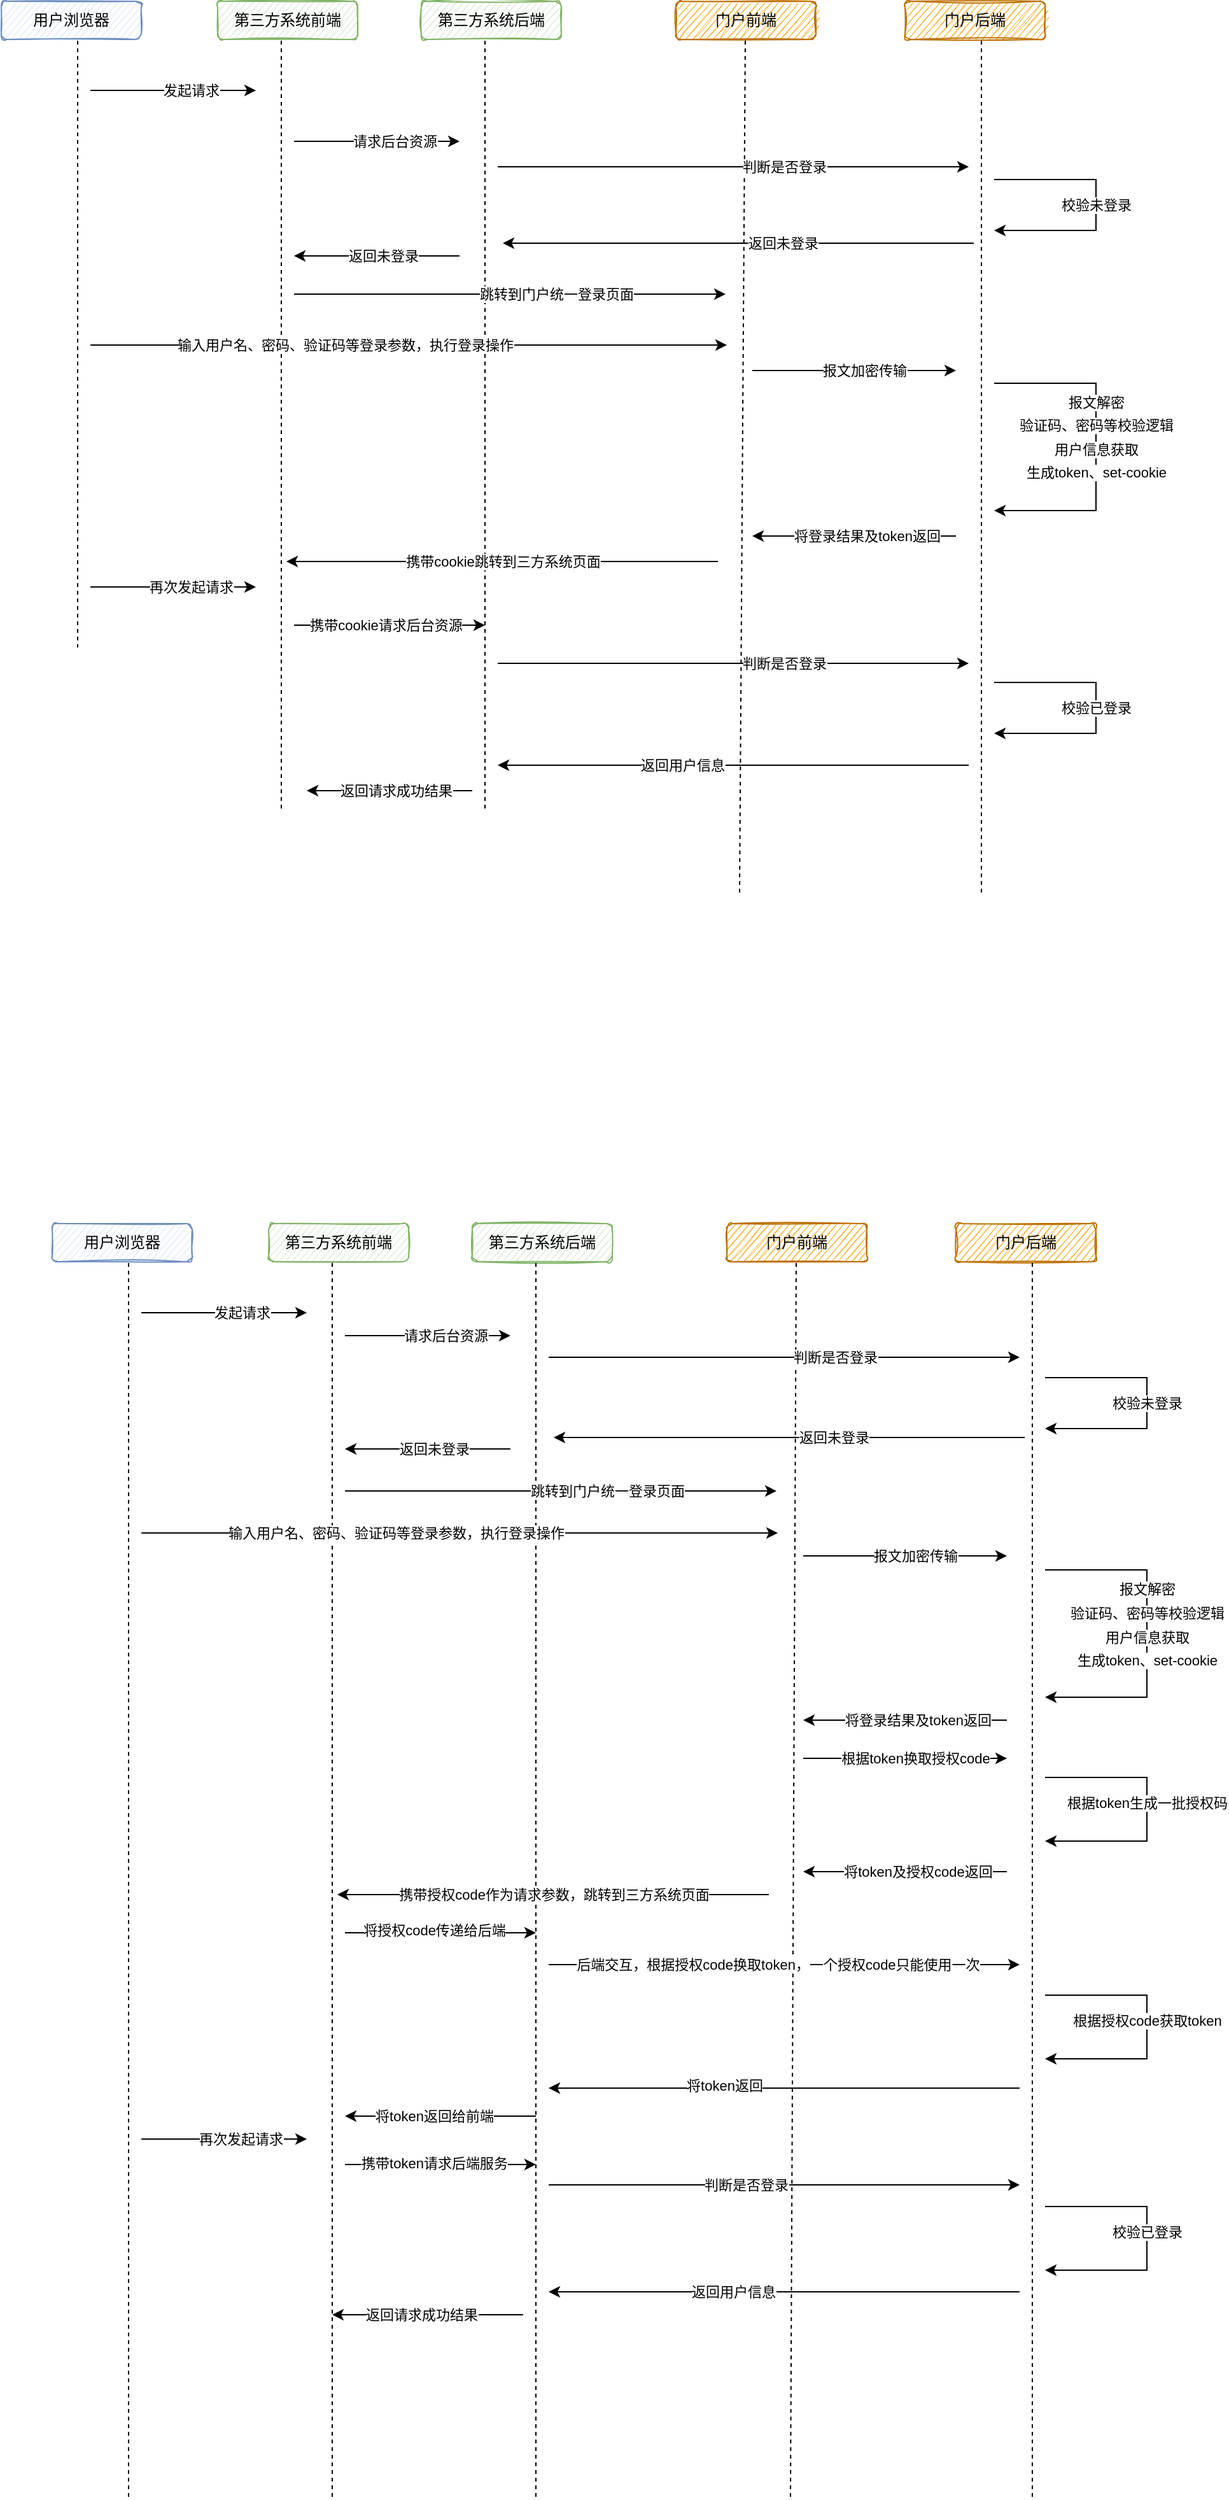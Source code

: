 <mxfile version="17.5.1" type="github">
  <diagram id="qwesRJrQPzrUk3mx8Mlb" name="第 1 页">
    <mxGraphModel dx="1851" dy="1178" grid="1" gridSize="10" guides="1" tooltips="1" connect="1" arrows="1" fold="1" page="1" pageScale="1" pageWidth="827" pageHeight="1169" math="0" shadow="0">
      <root>
        <mxCell id="0" />
        <mxCell id="1" parent="0" />
        <mxCell id="J2RxIgM9Oz-v4wJNutJW-1" value="用户浏览器" style="whiteSpace=wrap;html=1;glass=0;shadow=0;fillColor=#dae8fc;strokeColor=#6c8ebf;gradientColor=none;rounded=1;sketch=1;" vertex="1" parent="1">
          <mxGeometry x="20" y="50" width="110" height="30" as="geometry" />
        </mxCell>
        <mxCell id="J2RxIgM9Oz-v4wJNutJW-2" value="第三方系统前端" style="whiteSpace=wrap;html=1;glass=0;shadow=0;fillColor=#d5e8d4;strokeColor=#82b366;rounded=1;sketch=1;" vertex="1" parent="1">
          <mxGeometry x="190" y="50" width="110" height="30" as="geometry" />
        </mxCell>
        <mxCell id="J2RxIgM9Oz-v4wJNutJW-3" value="第三方系统后端" style="whiteSpace=wrap;html=1;glass=0;shadow=0;fillColor=#d5e8d4;strokeColor=#82b366;rounded=1;sketch=1;" vertex="1" parent="1">
          <mxGeometry x="350" y="50" width="110" height="30" as="geometry" />
        </mxCell>
        <mxCell id="J2RxIgM9Oz-v4wJNutJW-4" value="门户前端" style="whiteSpace=wrap;html=1;glass=0;shadow=0;fillColor=#f0a30a;strokeColor=#BD7000;rounded=1;sketch=1;fontColor=#000000;" vertex="1" parent="1">
          <mxGeometry x="550" y="50" width="110" height="30" as="geometry" />
        </mxCell>
        <mxCell id="J2RxIgM9Oz-v4wJNutJW-5" value="门户后端" style="whiteSpace=wrap;html=1;glass=0;shadow=0;fillColor=#f0a30a;strokeColor=#BD7000;rounded=1;sketch=1;fontColor=#000000;" vertex="1" parent="1">
          <mxGeometry x="730" y="50" width="110" height="30" as="geometry" />
        </mxCell>
        <mxCell id="J2RxIgM9Oz-v4wJNutJW-6" value="" style="endArrow=none;dashed=1;html=1;rounded=0;" edge="1" parent="1">
          <mxGeometry width="50" height="50" relative="1" as="geometry">
            <mxPoint x="240" y="750" as="sourcePoint" />
            <mxPoint x="240" y="80" as="targetPoint" />
          </mxGeometry>
        </mxCell>
        <mxCell id="J2RxIgM9Oz-v4wJNutJW-7" value="" style="endArrow=none;dashed=1;html=1;rounded=0;" edge="1" parent="1">
          <mxGeometry width="50" height="50" relative="1" as="geometry">
            <mxPoint x="80" y="750" as="sourcePoint" />
            <mxPoint x="80" y="80" as="targetPoint" />
          </mxGeometry>
        </mxCell>
        <mxCell id="J2RxIgM9Oz-v4wJNutJW-8" value="" style="endArrow=classic;html=1;rounded=0;" edge="1" parent="1">
          <mxGeometry width="50" height="50" relative="1" as="geometry">
            <mxPoint x="90" y="120" as="sourcePoint" />
            <mxPoint x="220" y="120" as="targetPoint" />
          </mxGeometry>
        </mxCell>
        <mxCell id="J2RxIgM9Oz-v4wJNutJW-9" value="发起请求" style="edgeLabel;html=1;align=center;verticalAlign=middle;resizable=0;points=[];" vertex="1" connectable="0" parent="J2RxIgM9Oz-v4wJNutJW-8">
          <mxGeometry x="0.215" relative="1" as="geometry">
            <mxPoint as="offset" />
          </mxGeometry>
        </mxCell>
        <mxCell id="J2RxIgM9Oz-v4wJNutJW-10" value="" style="endArrow=none;dashed=1;html=1;rounded=0;" edge="1" parent="1">
          <mxGeometry width="50" height="50" relative="1" as="geometry">
            <mxPoint x="400" y="750" as="sourcePoint" />
            <mxPoint x="400" y="80" as="targetPoint" />
          </mxGeometry>
        </mxCell>
        <mxCell id="J2RxIgM9Oz-v4wJNutJW-11" value="" style="endArrow=classic;html=1;rounded=0;" edge="1" parent="1">
          <mxGeometry width="50" height="50" relative="1" as="geometry">
            <mxPoint x="250" y="160" as="sourcePoint" />
            <mxPoint x="380" y="160" as="targetPoint" />
          </mxGeometry>
        </mxCell>
        <mxCell id="J2RxIgM9Oz-v4wJNutJW-12" value="请求后台资源" style="edgeLabel;html=1;align=center;verticalAlign=middle;resizable=0;points=[];" vertex="1" connectable="0" parent="J2RxIgM9Oz-v4wJNutJW-11">
          <mxGeometry x="0.215" relative="1" as="geometry">
            <mxPoint as="offset" />
          </mxGeometry>
        </mxCell>
        <mxCell id="J2RxIgM9Oz-v4wJNutJW-13" value="" style="endArrow=none;dashed=1;html=1;rounded=0;" edge="1" parent="1">
          <mxGeometry width="50" height="50" relative="1" as="geometry">
            <mxPoint x="600" y="750" as="sourcePoint" />
            <mxPoint x="604.5" y="80" as="targetPoint" />
          </mxGeometry>
        </mxCell>
        <mxCell id="J2RxIgM9Oz-v4wJNutJW-14" value="" style="endArrow=none;dashed=1;html=1;rounded=0;" edge="1" parent="1">
          <mxGeometry width="50" height="50" relative="1" as="geometry">
            <mxPoint x="790" y="750" as="sourcePoint" />
            <mxPoint x="790" y="80" as="targetPoint" />
          </mxGeometry>
        </mxCell>
        <mxCell id="J2RxIgM9Oz-v4wJNutJW-17" value="" style="endArrow=classic;html=1;rounded=0;" edge="1" parent="1">
          <mxGeometry width="50" height="50" relative="1" as="geometry">
            <mxPoint x="410" y="180" as="sourcePoint" />
            <mxPoint x="780" y="180" as="targetPoint" />
          </mxGeometry>
        </mxCell>
        <mxCell id="J2RxIgM9Oz-v4wJNutJW-18" value="判断是否登录" style="edgeLabel;html=1;align=center;verticalAlign=middle;resizable=0;points=[];" vertex="1" connectable="0" parent="J2RxIgM9Oz-v4wJNutJW-17">
          <mxGeometry x="0.215" relative="1" as="geometry">
            <mxPoint as="offset" />
          </mxGeometry>
        </mxCell>
        <mxCell id="J2RxIgM9Oz-v4wJNutJW-21" value="" style="endArrow=classic;html=1;rounded=0;" edge="1" parent="1">
          <mxGeometry width="50" height="50" relative="1" as="geometry">
            <mxPoint x="784" y="240" as="sourcePoint" />
            <mxPoint x="414" y="240" as="targetPoint" />
          </mxGeometry>
        </mxCell>
        <mxCell id="J2RxIgM9Oz-v4wJNutJW-22" value="返回未登录" style="edgeLabel;html=1;align=center;verticalAlign=middle;resizable=0;points=[];" vertex="1" connectable="0" parent="J2RxIgM9Oz-v4wJNutJW-21">
          <mxGeometry x="0.215" relative="1" as="geometry">
            <mxPoint x="75" as="offset" />
          </mxGeometry>
        </mxCell>
        <mxCell id="J2RxIgM9Oz-v4wJNutJW-23" value="" style="endArrow=classic;html=1;rounded=0;" edge="1" parent="1">
          <mxGeometry width="50" height="50" relative="1" as="geometry">
            <mxPoint x="380" y="250" as="sourcePoint" />
            <mxPoint x="250" y="250" as="targetPoint" />
          </mxGeometry>
        </mxCell>
        <mxCell id="J2RxIgM9Oz-v4wJNutJW-24" value="返回未登录" style="edgeLabel;html=1;align=center;verticalAlign=middle;resizable=0;points=[];" vertex="1" connectable="0" parent="J2RxIgM9Oz-v4wJNutJW-23">
          <mxGeometry x="0.215" relative="1" as="geometry">
            <mxPoint x="19" as="offset" />
          </mxGeometry>
        </mxCell>
        <mxCell id="J2RxIgM9Oz-v4wJNutJW-25" value="" style="endArrow=classic;html=1;rounded=0;" edge="1" parent="1">
          <mxGeometry width="50" height="50" relative="1" as="geometry">
            <mxPoint x="250" y="280" as="sourcePoint" />
            <mxPoint x="589" y="280" as="targetPoint" />
          </mxGeometry>
        </mxCell>
        <mxCell id="J2RxIgM9Oz-v4wJNutJW-26" value="跳转到门户统一登录页面" style="edgeLabel;html=1;align=center;verticalAlign=middle;resizable=0;points=[];" vertex="1" connectable="0" parent="J2RxIgM9Oz-v4wJNutJW-25">
          <mxGeometry x="0.215" relative="1" as="geometry">
            <mxPoint as="offset" />
          </mxGeometry>
        </mxCell>
        <mxCell id="J2RxIgM9Oz-v4wJNutJW-27" value="" style="endArrow=classic;html=1;rounded=0;" edge="1" parent="1">
          <mxGeometry width="50" height="50" relative="1" as="geometry">
            <mxPoint x="90" y="320" as="sourcePoint" />
            <mxPoint x="590" y="320" as="targetPoint" />
          </mxGeometry>
        </mxCell>
        <mxCell id="J2RxIgM9Oz-v4wJNutJW-28" value="输入用户名、密码、验证码等登录参数，执行登录操作" style="edgeLabel;html=1;align=center;verticalAlign=middle;resizable=0;points=[];" vertex="1" connectable="0" parent="J2RxIgM9Oz-v4wJNutJW-27">
          <mxGeometry x="0.215" relative="1" as="geometry">
            <mxPoint x="-104" as="offset" />
          </mxGeometry>
        </mxCell>
        <mxCell id="J2RxIgM9Oz-v4wJNutJW-29" value="" style="endArrow=classic;html=1;rounded=0;" edge="1" parent="1">
          <mxGeometry width="50" height="50" relative="1" as="geometry">
            <mxPoint x="610" y="340" as="sourcePoint" />
            <mxPoint x="770" y="340" as="targetPoint" />
          </mxGeometry>
        </mxCell>
        <mxCell id="J2RxIgM9Oz-v4wJNutJW-30" value="报文加密传输" style="edgeLabel;html=1;align=center;verticalAlign=middle;resizable=0;points=[];" vertex="1" connectable="0" parent="J2RxIgM9Oz-v4wJNutJW-29">
          <mxGeometry x="0.215" relative="1" as="geometry">
            <mxPoint x="-9" as="offset" />
          </mxGeometry>
        </mxCell>
        <mxCell id="J2RxIgM9Oz-v4wJNutJW-34" value="" style="endArrow=classic;html=1;rounded=0;edgeStyle=elbowEdgeStyle;" edge="1" parent="1">
          <mxGeometry width="50" height="50" relative="1" as="geometry">
            <mxPoint x="800" y="190" as="sourcePoint" />
            <mxPoint x="800" y="230" as="targetPoint" />
            <Array as="points">
              <mxPoint x="880" y="210" />
            </Array>
          </mxGeometry>
        </mxCell>
        <mxCell id="J2RxIgM9Oz-v4wJNutJW-35" value="校验未登录" style="edgeLabel;html=1;align=center;verticalAlign=middle;resizable=0;points=[];" vertex="1" connectable="0" parent="J2RxIgM9Oz-v4wJNutJW-34">
          <mxGeometry x="-0.52" y="-2" relative="1" as="geometry">
            <mxPoint x="32" y="18" as="offset" />
          </mxGeometry>
        </mxCell>
        <mxCell id="J2RxIgM9Oz-v4wJNutJW-36" value="" style="endArrow=classic;html=1;rounded=0;edgeStyle=elbowEdgeStyle;" edge="1" parent="1">
          <mxGeometry width="50" height="50" relative="1" as="geometry">
            <mxPoint x="800" y="350" as="sourcePoint" />
            <mxPoint x="800" y="450" as="targetPoint" />
            <Array as="points">
              <mxPoint x="880" y="370" />
            </Array>
          </mxGeometry>
        </mxCell>
        <mxCell id="J2RxIgM9Oz-v4wJNutJW-38" value="报文解密" style="edgeLabel;html=1;align=center;verticalAlign=middle;resizable=0;points=[];" vertex="1" connectable="0" parent="J2RxIgM9Oz-v4wJNutJW-36">
          <mxGeometry x="-0.269" y="-2" relative="1" as="geometry">
            <mxPoint x="2" as="offset" />
          </mxGeometry>
        </mxCell>
        <mxCell id="J2RxIgM9Oz-v4wJNutJW-39" value="验证码、密码等校验逻辑" style="edgeLabel;html=1;align=center;verticalAlign=middle;resizable=0;points=[];" vertex="1" connectable="0" parent="1">
          <mxGeometry x="880" y="383" as="geometry" />
        </mxCell>
        <mxCell id="J2RxIgM9Oz-v4wJNutJW-40" value="用户信息获取" style="edgeLabel;html=1;align=center;verticalAlign=middle;resizable=0;points=[];" vertex="1" connectable="0" parent="1">
          <mxGeometry x="880" y="402" as="geometry" />
        </mxCell>
        <mxCell id="J2RxIgM9Oz-v4wJNutJW-41" value="生成token、set-cookie" style="edgeLabel;html=1;align=center;verticalAlign=middle;resizable=0;points=[];" vertex="1" connectable="0" parent="1">
          <mxGeometry x="880" y="420" as="geometry" />
        </mxCell>
        <mxCell id="J2RxIgM9Oz-v4wJNutJW-42" value="" style="endArrow=classic;html=1;rounded=0;" edge="1" parent="1">
          <mxGeometry width="50" height="50" relative="1" as="geometry">
            <mxPoint x="770" y="470" as="sourcePoint" />
            <mxPoint x="610" y="470" as="targetPoint" />
          </mxGeometry>
        </mxCell>
        <mxCell id="J2RxIgM9Oz-v4wJNutJW-43" value="将登录结果及token返回" style="edgeLabel;html=1;align=center;verticalAlign=middle;resizable=0;points=[];" vertex="1" connectable="0" parent="J2RxIgM9Oz-v4wJNutJW-42">
          <mxGeometry x="0.215" relative="1" as="geometry">
            <mxPoint x="27" as="offset" />
          </mxGeometry>
        </mxCell>
        <mxCell id="J2RxIgM9Oz-v4wJNutJW-46" value="" style="endArrow=classic;html=1;rounded=0;" edge="1" parent="1">
          <mxGeometry width="50" height="50" relative="1" as="geometry">
            <mxPoint x="583" y="490" as="sourcePoint" />
            <mxPoint x="244" y="490" as="targetPoint" />
          </mxGeometry>
        </mxCell>
        <mxCell id="J2RxIgM9Oz-v4wJNutJW-47" value="携带cookie跳转到三方系统页面" style="edgeLabel;html=1;align=center;verticalAlign=middle;resizable=0;points=[];" vertex="1" connectable="0" parent="J2RxIgM9Oz-v4wJNutJW-46">
          <mxGeometry x="0.215" relative="1" as="geometry">
            <mxPoint x="37" as="offset" />
          </mxGeometry>
        </mxCell>
        <mxCell id="J2RxIgM9Oz-v4wJNutJW-48" value="" style="endArrow=classic;html=1;rounded=0;" edge="1" parent="1">
          <mxGeometry width="50" height="50" relative="1" as="geometry">
            <mxPoint x="90" y="510" as="sourcePoint" />
            <mxPoint x="220" y="510" as="targetPoint" />
          </mxGeometry>
        </mxCell>
        <mxCell id="J2RxIgM9Oz-v4wJNutJW-49" value="再次发起请求" style="edgeLabel;html=1;align=center;verticalAlign=middle;resizable=0;points=[];" vertex="1" connectable="0" parent="J2RxIgM9Oz-v4wJNutJW-48">
          <mxGeometry x="0.215" relative="1" as="geometry">
            <mxPoint as="offset" />
          </mxGeometry>
        </mxCell>
        <mxCell id="J2RxIgM9Oz-v4wJNutJW-52" value="" style="endArrow=classic;html=1;rounded=0;" edge="1" parent="1">
          <mxGeometry width="50" height="50" relative="1" as="geometry">
            <mxPoint x="250" y="540" as="sourcePoint" />
            <mxPoint x="400" y="540" as="targetPoint" />
          </mxGeometry>
        </mxCell>
        <mxCell id="J2RxIgM9Oz-v4wJNutJW-53" value="携带cookie请求后台资源" style="edgeLabel;html=1;align=center;verticalAlign=middle;resizable=0;points=[];" vertex="1" connectable="0" parent="J2RxIgM9Oz-v4wJNutJW-52">
          <mxGeometry x="0.215" relative="1" as="geometry">
            <mxPoint x="-19" as="offset" />
          </mxGeometry>
        </mxCell>
        <mxCell id="J2RxIgM9Oz-v4wJNutJW-54" value="" style="endArrow=classic;html=1;rounded=0;" edge="1" parent="1">
          <mxGeometry width="50" height="50" relative="1" as="geometry">
            <mxPoint x="410" y="570" as="sourcePoint" />
            <mxPoint x="780" y="570" as="targetPoint" />
          </mxGeometry>
        </mxCell>
        <mxCell id="J2RxIgM9Oz-v4wJNutJW-55" value="判断是否登录" style="edgeLabel;html=1;align=center;verticalAlign=middle;resizable=0;points=[];" vertex="1" connectable="0" parent="J2RxIgM9Oz-v4wJNutJW-54">
          <mxGeometry x="0.215" relative="1" as="geometry">
            <mxPoint as="offset" />
          </mxGeometry>
        </mxCell>
        <mxCell id="J2RxIgM9Oz-v4wJNutJW-56" value="" style="endArrow=classic;html=1;rounded=0;edgeStyle=elbowEdgeStyle;" edge="1" parent="1">
          <mxGeometry width="50" height="50" relative="1" as="geometry">
            <mxPoint x="800" y="585" as="sourcePoint" />
            <mxPoint x="800" y="625" as="targetPoint" />
            <Array as="points">
              <mxPoint x="880" y="605" />
            </Array>
          </mxGeometry>
        </mxCell>
        <mxCell id="J2RxIgM9Oz-v4wJNutJW-57" value="校验已登录" style="edgeLabel;html=1;align=center;verticalAlign=middle;resizable=0;points=[];" vertex="1" connectable="0" parent="J2RxIgM9Oz-v4wJNutJW-56">
          <mxGeometry x="-0.52" y="-2" relative="1" as="geometry">
            <mxPoint x="32" y="18" as="offset" />
          </mxGeometry>
        </mxCell>
        <mxCell id="J2RxIgM9Oz-v4wJNutJW-59" value="" style="endArrow=classic;html=1;rounded=0;" edge="1" parent="1">
          <mxGeometry width="50" height="50" relative="1" as="geometry">
            <mxPoint x="780" y="650" as="sourcePoint" />
            <mxPoint x="410" y="650" as="targetPoint" />
          </mxGeometry>
        </mxCell>
        <mxCell id="J2RxIgM9Oz-v4wJNutJW-60" value="返回用户信息" style="edgeLabel;html=1;align=center;verticalAlign=middle;resizable=0;points=[];" vertex="1" connectable="0" parent="J2RxIgM9Oz-v4wJNutJW-59">
          <mxGeometry x="0.215" relative="1" as="geometry">
            <mxPoint as="offset" />
          </mxGeometry>
        </mxCell>
        <mxCell id="J2RxIgM9Oz-v4wJNutJW-61" value="" style="endArrow=classic;html=1;rounded=0;" edge="1" parent="1">
          <mxGeometry width="50" height="50" relative="1" as="geometry">
            <mxPoint x="390" y="670" as="sourcePoint" />
            <mxPoint x="260" y="670" as="targetPoint" />
          </mxGeometry>
        </mxCell>
        <mxCell id="J2RxIgM9Oz-v4wJNutJW-62" value="返回请求成功结果" style="edgeLabel;html=1;align=center;verticalAlign=middle;resizable=0;points=[];" vertex="1" connectable="0" parent="J2RxIgM9Oz-v4wJNutJW-61">
          <mxGeometry x="0.215" relative="1" as="geometry">
            <mxPoint x="19" as="offset" />
          </mxGeometry>
        </mxCell>
        <mxCell id="J2RxIgM9Oz-v4wJNutJW-64" value="用户浏览器" style="whiteSpace=wrap;html=1;glass=0;shadow=0;fillColor=#dae8fc;strokeColor=#6c8ebf;gradientColor=none;rounded=1;sketch=1;" vertex="1" parent="1">
          <mxGeometry x="60" y="1010" width="110" height="30" as="geometry" />
        </mxCell>
        <mxCell id="J2RxIgM9Oz-v4wJNutJW-65" value="第三方系统前端" style="whiteSpace=wrap;html=1;glass=0;shadow=0;fillColor=#d5e8d4;strokeColor=#82b366;rounded=1;sketch=1;" vertex="1" parent="1">
          <mxGeometry x="230" y="1010" width="110" height="30" as="geometry" />
        </mxCell>
        <mxCell id="J2RxIgM9Oz-v4wJNutJW-66" value="第三方系统后端" style="whiteSpace=wrap;html=1;glass=0;shadow=0;fillColor=#d5e8d4;strokeColor=#82b366;rounded=1;sketch=1;" vertex="1" parent="1">
          <mxGeometry x="390" y="1010" width="110" height="30" as="geometry" />
        </mxCell>
        <mxCell id="J2RxIgM9Oz-v4wJNutJW-67" value="门户前端" style="whiteSpace=wrap;html=1;glass=0;shadow=0;fillColor=#f0a30a;strokeColor=#BD7000;rounded=1;sketch=1;fontColor=#000000;" vertex="1" parent="1">
          <mxGeometry x="590" y="1010" width="110" height="30" as="geometry" />
        </mxCell>
        <mxCell id="J2RxIgM9Oz-v4wJNutJW-68" value="门户后端" style="whiteSpace=wrap;html=1;glass=0;shadow=0;fillColor=#f0a30a;strokeColor=#BD7000;rounded=1;sketch=1;fontColor=#000000;" vertex="1" parent="1">
          <mxGeometry x="770" y="1010" width="110" height="30" as="geometry" />
        </mxCell>
        <mxCell id="J2RxIgM9Oz-v4wJNutJW-69" value="" style="endArrow=none;dashed=1;html=1;rounded=0;" edge="1" parent="1">
          <mxGeometry width="50" height="50" relative="1" as="geometry">
            <mxPoint x="280" y="2010" as="sourcePoint" />
            <mxPoint x="280" y="1040" as="targetPoint" />
          </mxGeometry>
        </mxCell>
        <mxCell id="J2RxIgM9Oz-v4wJNutJW-70" value="" style="endArrow=none;dashed=1;html=1;rounded=0;" edge="1" parent="1">
          <mxGeometry width="50" height="50" relative="1" as="geometry">
            <mxPoint x="120" y="2010" as="sourcePoint" />
            <mxPoint x="120" y="1040" as="targetPoint" />
          </mxGeometry>
        </mxCell>
        <mxCell id="J2RxIgM9Oz-v4wJNutJW-71" value="" style="endArrow=classic;html=1;rounded=0;" edge="1" parent="1">
          <mxGeometry width="50" height="50" relative="1" as="geometry">
            <mxPoint x="130" y="1080" as="sourcePoint" />
            <mxPoint x="260" y="1080" as="targetPoint" />
          </mxGeometry>
        </mxCell>
        <mxCell id="J2RxIgM9Oz-v4wJNutJW-72" value="发起请求" style="edgeLabel;html=1;align=center;verticalAlign=middle;resizable=0;points=[];" vertex="1" connectable="0" parent="J2RxIgM9Oz-v4wJNutJW-71">
          <mxGeometry x="0.215" relative="1" as="geometry">
            <mxPoint as="offset" />
          </mxGeometry>
        </mxCell>
        <mxCell id="J2RxIgM9Oz-v4wJNutJW-73" value="" style="endArrow=none;dashed=1;html=1;rounded=0;" edge="1" parent="1">
          <mxGeometry width="50" height="50" relative="1" as="geometry">
            <mxPoint x="440" y="2010" as="sourcePoint" />
            <mxPoint x="440" y="1040" as="targetPoint" />
          </mxGeometry>
        </mxCell>
        <mxCell id="J2RxIgM9Oz-v4wJNutJW-74" value="" style="endArrow=classic;html=1;rounded=0;" edge="1" parent="1">
          <mxGeometry width="50" height="50" relative="1" as="geometry">
            <mxPoint x="290" y="1098" as="sourcePoint" />
            <mxPoint x="420" y="1098" as="targetPoint" />
          </mxGeometry>
        </mxCell>
        <mxCell id="J2RxIgM9Oz-v4wJNutJW-75" value="请求后台资源" style="edgeLabel;html=1;align=center;verticalAlign=middle;resizable=0;points=[];" vertex="1" connectable="0" parent="J2RxIgM9Oz-v4wJNutJW-74">
          <mxGeometry x="0.215" relative="1" as="geometry">
            <mxPoint as="offset" />
          </mxGeometry>
        </mxCell>
        <mxCell id="J2RxIgM9Oz-v4wJNutJW-76" value="" style="endArrow=none;dashed=1;html=1;rounded=0;" edge="1" parent="1">
          <mxGeometry width="50" height="50" relative="1" as="geometry">
            <mxPoint x="640" y="2010" as="sourcePoint" />
            <mxPoint x="644.5" y="1040" as="targetPoint" />
          </mxGeometry>
        </mxCell>
        <mxCell id="J2RxIgM9Oz-v4wJNutJW-77" value="" style="endArrow=none;dashed=1;html=1;rounded=0;" edge="1" parent="1">
          <mxGeometry width="50" height="50" relative="1" as="geometry">
            <mxPoint x="830" y="2010" as="sourcePoint" />
            <mxPoint x="830" y="1040" as="targetPoint" />
          </mxGeometry>
        </mxCell>
        <mxCell id="J2RxIgM9Oz-v4wJNutJW-78" value="" style="endArrow=classic;html=1;rounded=0;" edge="1" parent="1">
          <mxGeometry width="50" height="50" relative="1" as="geometry">
            <mxPoint x="450" y="1115" as="sourcePoint" />
            <mxPoint x="820" y="1115" as="targetPoint" />
          </mxGeometry>
        </mxCell>
        <mxCell id="J2RxIgM9Oz-v4wJNutJW-79" value="判断是否登录" style="edgeLabel;html=1;align=center;verticalAlign=middle;resizable=0;points=[];" vertex="1" connectable="0" parent="J2RxIgM9Oz-v4wJNutJW-78">
          <mxGeometry x="0.215" relative="1" as="geometry">
            <mxPoint as="offset" />
          </mxGeometry>
        </mxCell>
        <mxCell id="J2RxIgM9Oz-v4wJNutJW-80" value="" style="endArrow=classic;html=1;rounded=0;" edge="1" parent="1">
          <mxGeometry width="50" height="50" relative="1" as="geometry">
            <mxPoint x="824" y="1178" as="sourcePoint" />
            <mxPoint x="454" y="1178" as="targetPoint" />
          </mxGeometry>
        </mxCell>
        <mxCell id="J2RxIgM9Oz-v4wJNutJW-81" value="返回未登录" style="edgeLabel;html=1;align=center;verticalAlign=middle;resizable=0;points=[];" vertex="1" connectable="0" parent="J2RxIgM9Oz-v4wJNutJW-80">
          <mxGeometry x="0.215" relative="1" as="geometry">
            <mxPoint x="75" as="offset" />
          </mxGeometry>
        </mxCell>
        <mxCell id="J2RxIgM9Oz-v4wJNutJW-82" value="" style="endArrow=classic;html=1;rounded=0;" edge="1" parent="1">
          <mxGeometry width="50" height="50" relative="1" as="geometry">
            <mxPoint x="420" y="1187" as="sourcePoint" />
            <mxPoint x="290" y="1187" as="targetPoint" />
          </mxGeometry>
        </mxCell>
        <mxCell id="J2RxIgM9Oz-v4wJNutJW-83" value="返回未登录" style="edgeLabel;html=1;align=center;verticalAlign=middle;resizable=0;points=[];" vertex="1" connectable="0" parent="J2RxIgM9Oz-v4wJNutJW-82">
          <mxGeometry x="0.215" relative="1" as="geometry">
            <mxPoint x="19" as="offset" />
          </mxGeometry>
        </mxCell>
        <mxCell id="J2RxIgM9Oz-v4wJNutJW-84" value="" style="endArrow=classic;html=1;rounded=0;" edge="1" parent="1">
          <mxGeometry width="50" height="50" relative="1" as="geometry">
            <mxPoint x="290" y="1220" as="sourcePoint" />
            <mxPoint x="629" y="1220" as="targetPoint" />
          </mxGeometry>
        </mxCell>
        <mxCell id="J2RxIgM9Oz-v4wJNutJW-85" value="跳转到门户统一登录页面" style="edgeLabel;html=1;align=center;verticalAlign=middle;resizable=0;points=[];" vertex="1" connectable="0" parent="J2RxIgM9Oz-v4wJNutJW-84">
          <mxGeometry x="0.215" relative="1" as="geometry">
            <mxPoint as="offset" />
          </mxGeometry>
        </mxCell>
        <mxCell id="J2RxIgM9Oz-v4wJNutJW-86" value="" style="endArrow=classic;html=1;rounded=0;" edge="1" parent="1">
          <mxGeometry width="50" height="50" relative="1" as="geometry">
            <mxPoint x="130" y="1253" as="sourcePoint" />
            <mxPoint x="630" y="1253" as="targetPoint" />
          </mxGeometry>
        </mxCell>
        <mxCell id="J2RxIgM9Oz-v4wJNutJW-87" value="输入用户名、密码、验证码等登录参数，执行登录操作" style="edgeLabel;html=1;align=center;verticalAlign=middle;resizable=0;points=[];" vertex="1" connectable="0" parent="J2RxIgM9Oz-v4wJNutJW-86">
          <mxGeometry x="0.215" relative="1" as="geometry">
            <mxPoint x="-104" as="offset" />
          </mxGeometry>
        </mxCell>
        <mxCell id="J2RxIgM9Oz-v4wJNutJW-88" value="" style="endArrow=classic;html=1;rounded=0;" edge="1" parent="1">
          <mxGeometry width="50" height="50" relative="1" as="geometry">
            <mxPoint x="650" y="1271" as="sourcePoint" />
            <mxPoint x="810" y="1271" as="targetPoint" />
          </mxGeometry>
        </mxCell>
        <mxCell id="J2RxIgM9Oz-v4wJNutJW-89" value="报文加密传输" style="edgeLabel;html=1;align=center;verticalAlign=middle;resizable=0;points=[];" vertex="1" connectable="0" parent="J2RxIgM9Oz-v4wJNutJW-88">
          <mxGeometry x="0.215" relative="1" as="geometry">
            <mxPoint x="-9" as="offset" />
          </mxGeometry>
        </mxCell>
        <mxCell id="J2RxIgM9Oz-v4wJNutJW-90" value="" style="endArrow=classic;html=1;rounded=0;edgeStyle=elbowEdgeStyle;" edge="1" parent="1">
          <mxGeometry width="50" height="50" relative="1" as="geometry">
            <mxPoint x="840" y="1131" as="sourcePoint" />
            <mxPoint x="840" y="1171" as="targetPoint" />
            <Array as="points">
              <mxPoint x="920" y="1151" />
            </Array>
          </mxGeometry>
        </mxCell>
        <mxCell id="J2RxIgM9Oz-v4wJNutJW-91" value="校验未登录" style="edgeLabel;html=1;align=center;verticalAlign=middle;resizable=0;points=[];" vertex="1" connectable="0" parent="J2RxIgM9Oz-v4wJNutJW-90">
          <mxGeometry x="-0.52" y="-2" relative="1" as="geometry">
            <mxPoint x="32" y="18" as="offset" />
          </mxGeometry>
        </mxCell>
        <mxCell id="J2RxIgM9Oz-v4wJNutJW-92" value="" style="endArrow=classic;html=1;rounded=0;edgeStyle=elbowEdgeStyle;" edge="1" parent="1">
          <mxGeometry width="50" height="50" relative="1" as="geometry">
            <mxPoint x="840" y="1282" as="sourcePoint" />
            <mxPoint x="840" y="1382" as="targetPoint" />
            <Array as="points">
              <mxPoint x="920" y="1302" />
            </Array>
          </mxGeometry>
        </mxCell>
        <mxCell id="J2RxIgM9Oz-v4wJNutJW-93" value="报文解密" style="edgeLabel;html=1;align=center;verticalAlign=middle;resizable=0;points=[];" vertex="1" connectable="0" parent="J2RxIgM9Oz-v4wJNutJW-92">
          <mxGeometry x="-0.269" y="-2" relative="1" as="geometry">
            <mxPoint x="2" as="offset" />
          </mxGeometry>
        </mxCell>
        <mxCell id="J2RxIgM9Oz-v4wJNutJW-94" value="验证码、密码等校验逻辑" style="edgeLabel;html=1;align=center;verticalAlign=middle;resizable=0;points=[];" vertex="1" connectable="0" parent="1">
          <mxGeometry x="920" y="1316" as="geometry" />
        </mxCell>
        <mxCell id="J2RxIgM9Oz-v4wJNutJW-95" value="用户信息获取" style="edgeLabel;html=1;align=center;verticalAlign=middle;resizable=0;points=[];" vertex="1" connectable="0" parent="1">
          <mxGeometry x="920" y="1335" as="geometry" />
        </mxCell>
        <mxCell id="J2RxIgM9Oz-v4wJNutJW-96" value="生成token、set-cookie" style="edgeLabel;html=1;align=center;verticalAlign=middle;resizable=0;points=[];" vertex="1" connectable="0" parent="1">
          <mxGeometry x="920" y="1353" as="geometry" />
        </mxCell>
        <mxCell id="J2RxIgM9Oz-v4wJNutJW-97" value="" style="endArrow=classic;html=1;rounded=0;" edge="1" parent="1">
          <mxGeometry width="50" height="50" relative="1" as="geometry">
            <mxPoint x="810" y="1400" as="sourcePoint" />
            <mxPoint x="650" y="1400" as="targetPoint" />
          </mxGeometry>
        </mxCell>
        <mxCell id="J2RxIgM9Oz-v4wJNutJW-98" value="将登录结果及token返回" style="edgeLabel;html=1;align=center;verticalAlign=middle;resizable=0;points=[];" vertex="1" connectable="0" parent="J2RxIgM9Oz-v4wJNutJW-97">
          <mxGeometry x="0.215" relative="1" as="geometry">
            <mxPoint x="27" as="offset" />
          </mxGeometry>
        </mxCell>
        <mxCell id="J2RxIgM9Oz-v4wJNutJW-99" value="" style="endArrow=classic;html=1;rounded=0;" edge="1" parent="1">
          <mxGeometry width="50" height="50" relative="1" as="geometry">
            <mxPoint x="623" y="1537" as="sourcePoint" />
            <mxPoint x="284" y="1537" as="targetPoint" />
          </mxGeometry>
        </mxCell>
        <mxCell id="J2RxIgM9Oz-v4wJNutJW-100" value="携带授权code作为请求参数，跳转到三方系统页面" style="edgeLabel;html=1;align=center;verticalAlign=middle;resizable=0;points=[];" vertex="1" connectable="0" parent="J2RxIgM9Oz-v4wJNutJW-99">
          <mxGeometry x="0.215" relative="1" as="geometry">
            <mxPoint x="37" as="offset" />
          </mxGeometry>
        </mxCell>
        <mxCell id="J2RxIgM9Oz-v4wJNutJW-103" value="" style="endArrow=classic;html=1;rounded=0;" edge="1" parent="1">
          <mxGeometry width="50" height="50" relative="1" as="geometry">
            <mxPoint x="290" y="1567.0" as="sourcePoint" />
            <mxPoint x="440" y="1567.0" as="targetPoint" />
          </mxGeometry>
        </mxCell>
        <mxCell id="J2RxIgM9Oz-v4wJNutJW-120" value="将授权code传递给后端" style="edgeLabel;html=1;align=center;verticalAlign=middle;resizable=0;points=[];" vertex="1" connectable="0" parent="J2RxIgM9Oz-v4wJNutJW-103">
          <mxGeometry x="-0.307" y="2" relative="1" as="geometry">
            <mxPoint x="18" as="offset" />
          </mxGeometry>
        </mxCell>
        <mxCell id="J2RxIgM9Oz-v4wJNutJW-113" value="" style="endArrow=classic;html=1;rounded=0;" edge="1" parent="1">
          <mxGeometry width="50" height="50" relative="1" as="geometry">
            <mxPoint x="650" y="1430" as="sourcePoint" />
            <mxPoint x="810" y="1430" as="targetPoint" />
          </mxGeometry>
        </mxCell>
        <mxCell id="J2RxIgM9Oz-v4wJNutJW-114" value="根据token换取授权code" style="edgeLabel;html=1;align=center;verticalAlign=middle;resizable=0;points=[];" vertex="1" connectable="0" parent="J2RxIgM9Oz-v4wJNutJW-113">
          <mxGeometry x="0.215" relative="1" as="geometry">
            <mxPoint x="-9" as="offset" />
          </mxGeometry>
        </mxCell>
        <mxCell id="J2RxIgM9Oz-v4wJNutJW-115" value="" style="endArrow=classic;html=1;rounded=0;edgeStyle=elbowEdgeStyle;" edge="1" parent="1">
          <mxGeometry width="50" height="50" relative="1" as="geometry">
            <mxPoint x="840" y="1445" as="sourcePoint" />
            <mxPoint x="840" y="1495" as="targetPoint" />
            <Array as="points">
              <mxPoint x="920" y="1465" />
            </Array>
          </mxGeometry>
        </mxCell>
        <mxCell id="J2RxIgM9Oz-v4wJNutJW-116" value="根据token生成一批授权码" style="edgeLabel;html=1;align=center;verticalAlign=middle;resizable=0;points=[];" vertex="1" connectable="0" parent="J2RxIgM9Oz-v4wJNutJW-115">
          <mxGeometry x="-0.269" y="-2" relative="1" as="geometry">
            <mxPoint x="3" y="18" as="offset" />
          </mxGeometry>
        </mxCell>
        <mxCell id="J2RxIgM9Oz-v4wJNutJW-117" value="" style="endArrow=classic;html=1;rounded=0;" edge="1" parent="1">
          <mxGeometry width="50" height="50" relative="1" as="geometry">
            <mxPoint x="810" y="1519" as="sourcePoint" />
            <mxPoint x="650" y="1519" as="targetPoint" />
          </mxGeometry>
        </mxCell>
        <mxCell id="J2RxIgM9Oz-v4wJNutJW-118" value="将token及授权code返回" style="edgeLabel;html=1;align=center;verticalAlign=middle;resizable=0;points=[];" vertex="1" connectable="0" parent="J2RxIgM9Oz-v4wJNutJW-117">
          <mxGeometry x="0.215" relative="1" as="geometry">
            <mxPoint x="27" as="offset" />
          </mxGeometry>
        </mxCell>
        <mxCell id="J2RxIgM9Oz-v4wJNutJW-121" value="" style="endArrow=classic;html=1;rounded=0;" edge="1" parent="1">
          <mxGeometry width="50" height="50" relative="1" as="geometry">
            <mxPoint x="450" y="1592" as="sourcePoint" />
            <mxPoint x="820" y="1592" as="targetPoint" />
          </mxGeometry>
        </mxCell>
        <mxCell id="J2RxIgM9Oz-v4wJNutJW-122" value="后端交互，根据授权code换取token，一个授权code只能使用一次" style="edgeLabel;html=1;align=center;verticalAlign=middle;resizable=0;points=[];" vertex="1" connectable="0" parent="J2RxIgM9Oz-v4wJNutJW-121">
          <mxGeometry x="0.215" relative="1" as="geometry">
            <mxPoint x="-45" as="offset" />
          </mxGeometry>
        </mxCell>
        <mxCell id="J2RxIgM9Oz-v4wJNutJW-123" value="" style="endArrow=classic;html=1;rounded=0;edgeStyle=elbowEdgeStyle;" edge="1" parent="1">
          <mxGeometry width="50" height="50" relative="1" as="geometry">
            <mxPoint x="840" y="1616" as="sourcePoint" />
            <mxPoint x="840" y="1666" as="targetPoint" />
            <Array as="points">
              <mxPoint x="920" y="1636" />
            </Array>
          </mxGeometry>
        </mxCell>
        <mxCell id="J2RxIgM9Oz-v4wJNutJW-124" value="根据授权code获取token" style="edgeLabel;html=1;align=center;verticalAlign=middle;resizable=0;points=[];" vertex="1" connectable="0" parent="J2RxIgM9Oz-v4wJNutJW-123">
          <mxGeometry x="-0.269" y="-2" relative="1" as="geometry">
            <mxPoint x="3" y="18" as="offset" />
          </mxGeometry>
        </mxCell>
        <mxCell id="J2RxIgM9Oz-v4wJNutJW-128" value="" style="endArrow=classic;html=1;rounded=0;" edge="1" parent="1">
          <mxGeometry width="50" height="50" relative="1" as="geometry">
            <mxPoint x="820" y="1689" as="sourcePoint" />
            <mxPoint x="450" y="1689" as="targetPoint" />
          </mxGeometry>
        </mxCell>
        <mxCell id="J2RxIgM9Oz-v4wJNutJW-130" value="将token返回" style="edgeLabel;html=1;align=center;verticalAlign=middle;resizable=0;points=[];" vertex="1" connectable="0" parent="J2RxIgM9Oz-v4wJNutJW-128">
          <mxGeometry x="0.254" y="-2" relative="1" as="geometry">
            <mxPoint as="offset" />
          </mxGeometry>
        </mxCell>
        <mxCell id="J2RxIgM9Oz-v4wJNutJW-132" value="" style="endArrow=classic;html=1;rounded=0;" edge="1" parent="1">
          <mxGeometry width="50" height="50" relative="1" as="geometry">
            <mxPoint x="440" y="1711" as="sourcePoint" />
            <mxPoint x="290" y="1711" as="targetPoint" />
          </mxGeometry>
        </mxCell>
        <mxCell id="J2RxIgM9Oz-v4wJNutJW-134" value="将token返回给前端" style="edgeLabel;html=1;align=center;verticalAlign=middle;resizable=0;points=[];" vertex="1" connectable="0" parent="J2RxIgM9Oz-v4wJNutJW-132">
          <mxGeometry x="0.627" y="-4" relative="1" as="geometry">
            <mxPoint x="42" y="4" as="offset" />
          </mxGeometry>
        </mxCell>
        <mxCell id="J2RxIgM9Oz-v4wJNutJW-135" value="" style="endArrow=classic;html=1;rounded=0;" edge="1" parent="1">
          <mxGeometry width="50" height="50" relative="1" as="geometry">
            <mxPoint x="130" y="1729" as="sourcePoint" />
            <mxPoint x="260" y="1729" as="targetPoint" />
          </mxGeometry>
        </mxCell>
        <mxCell id="J2RxIgM9Oz-v4wJNutJW-136" value="再次发起请求" style="edgeLabel;html=1;align=center;verticalAlign=middle;resizable=0;points=[];" vertex="1" connectable="0" parent="J2RxIgM9Oz-v4wJNutJW-135">
          <mxGeometry x="0.215" relative="1" as="geometry">
            <mxPoint x="-1" as="offset" />
          </mxGeometry>
        </mxCell>
        <mxCell id="J2RxIgM9Oz-v4wJNutJW-138" value="" style="endArrow=classic;html=1;rounded=0;" edge="1" parent="1">
          <mxGeometry width="50" height="50" relative="1" as="geometry">
            <mxPoint x="290" y="1749" as="sourcePoint" />
            <mxPoint x="440" y="1749" as="targetPoint" />
          </mxGeometry>
        </mxCell>
        <mxCell id="J2RxIgM9Oz-v4wJNutJW-140" value="携带token请求后端服务" style="edgeLabel;html=1;align=center;verticalAlign=middle;resizable=0;points=[];" vertex="1" connectable="0" parent="J2RxIgM9Oz-v4wJNutJW-138">
          <mxGeometry x="-0.613" relative="1" as="geometry">
            <mxPoint x="41" y="-1" as="offset" />
          </mxGeometry>
        </mxCell>
        <mxCell id="J2RxIgM9Oz-v4wJNutJW-141" value="" style="endArrow=classic;html=1;rounded=0;" edge="1" parent="1">
          <mxGeometry width="50" height="50" relative="1" as="geometry">
            <mxPoint x="450" y="1765" as="sourcePoint" />
            <mxPoint x="820" y="1765" as="targetPoint" />
          </mxGeometry>
        </mxCell>
        <mxCell id="J2RxIgM9Oz-v4wJNutJW-142" value="判断是否登录" style="edgeLabel;html=1;align=center;verticalAlign=middle;resizable=0;points=[];" vertex="1" connectable="0" parent="J2RxIgM9Oz-v4wJNutJW-141">
          <mxGeometry x="0.215" relative="1" as="geometry">
            <mxPoint x="-70" as="offset" />
          </mxGeometry>
        </mxCell>
        <mxCell id="J2RxIgM9Oz-v4wJNutJW-143" value="" style="endArrow=classic;html=1;rounded=0;edgeStyle=elbowEdgeStyle;" edge="1" parent="1">
          <mxGeometry width="50" height="50" relative="1" as="geometry">
            <mxPoint x="840" y="1782" as="sourcePoint" />
            <mxPoint x="840" y="1832" as="targetPoint" />
            <Array as="points">
              <mxPoint x="920" y="1802" />
            </Array>
          </mxGeometry>
        </mxCell>
        <mxCell id="J2RxIgM9Oz-v4wJNutJW-144" value="校验已登录" style="edgeLabel;html=1;align=center;verticalAlign=middle;resizable=0;points=[];" vertex="1" connectable="0" parent="J2RxIgM9Oz-v4wJNutJW-143">
          <mxGeometry x="-0.269" y="-2" relative="1" as="geometry">
            <mxPoint x="3" y="18" as="offset" />
          </mxGeometry>
        </mxCell>
        <mxCell id="J2RxIgM9Oz-v4wJNutJW-145" value="" style="endArrow=classic;html=1;rounded=0;" edge="1" parent="1">
          <mxGeometry width="50" height="50" relative="1" as="geometry">
            <mxPoint x="820" y="1849" as="sourcePoint" />
            <mxPoint x="450" y="1849" as="targetPoint" />
          </mxGeometry>
        </mxCell>
        <mxCell id="J2RxIgM9Oz-v4wJNutJW-146" value="返回用户信息" style="edgeLabel;html=1;align=center;verticalAlign=middle;resizable=0;points=[];" vertex="1" connectable="0" parent="J2RxIgM9Oz-v4wJNutJW-145">
          <mxGeometry x="0.215" relative="1" as="geometry">
            <mxPoint as="offset" />
          </mxGeometry>
        </mxCell>
        <mxCell id="J2RxIgM9Oz-v4wJNutJW-147" value="" style="endArrow=classic;html=1;rounded=0;" edge="1" parent="1">
          <mxGeometry width="50" height="50" relative="1" as="geometry">
            <mxPoint x="430" y="1867" as="sourcePoint" />
            <mxPoint x="280" y="1867" as="targetPoint" />
          </mxGeometry>
        </mxCell>
        <mxCell id="J2RxIgM9Oz-v4wJNutJW-148" value="返回请求成功结果" style="edgeLabel;html=1;align=center;verticalAlign=middle;resizable=0;points=[];" vertex="1" connectable="0" parent="J2RxIgM9Oz-v4wJNutJW-147">
          <mxGeometry x="0.627" y="-4" relative="1" as="geometry">
            <mxPoint x="42" y="4" as="offset" />
          </mxGeometry>
        </mxCell>
      </root>
    </mxGraphModel>
  </diagram>
</mxfile>
